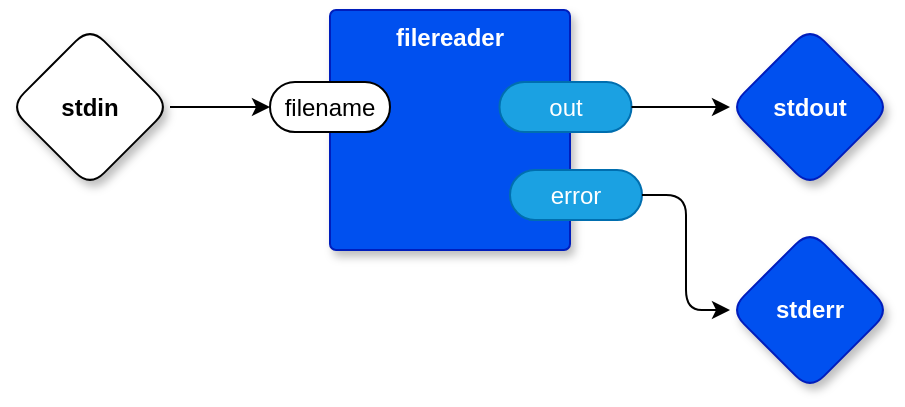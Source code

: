 <mxfile version="14.6.13" type="device" pages="2"><diagram id="hQkH6iNmLrUX8kqYerPd" name="main"><mxGraphModel dx="939" dy="646" grid="1" gridSize="10" guides="1" tooltips="1" connect="1" arrows="1" fold="1" page="1" pageScale="1" pageWidth="1100" pageHeight="850" math="0" shadow="0"><root><mxCell id="0"/><mxCell id="1" parent="0"/><mxCell id="9CAPll6CMLQ-TWxHEpie-25" value="filereader" style="rounded=1;whiteSpace=wrap;html=1;sketch=0;container=1;recursiveResize=0;verticalAlign=top;arcSize=6;fontStyle=1;autosize=0;points=[];absoluteArcSize=1;shadow=1;strokeColor=#001DBC;fillColor=#0050ef;fontColor=#ffffff;" vertex="1" parent="1"><mxGeometry x="310" y="230" width="120" height="120" as="geometry"><mxRectangle x="-98" y="-1230" width="99" height="26" as="alternateBounds"/></mxGeometry></mxCell><mxCell id="9CAPll6CMLQ-TWxHEpie-26" value="filename" style="rounded=1;whiteSpace=wrap;html=1;sketch=0;points=[[0,0.5,0,0,0],[1,0.5,0,0,0]];arcSize=50;" vertex="1" parent="9CAPll6CMLQ-TWxHEpie-25"><mxGeometry x="-30" y="36" width="60" height="25" as="geometry"/></mxCell><mxCell id="9CAPll6CMLQ-TWxHEpie-27" value="out" style="rounded=1;whiteSpace=wrap;html=1;sketch=0;points=[[0,0.5,0,0,0],[1,0.5,0,0,0]];fillColor=#1ba1e2;fontColor=#ffffff;strokeColor=#006EAF;arcSize=50;" vertex="1" parent="9CAPll6CMLQ-TWxHEpie-25"><mxGeometry x="84.75" y="36" width="66" height="25" as="geometry"/></mxCell><mxCell id="36xr76pOsdS0RwauJVBx-1" value="error" style="rounded=1;whiteSpace=wrap;html=1;sketch=0;points=[[0,0.5,0,0,0],[1,0.5,0,0,0]];fillColor=#1ba1e2;fontColor=#ffffff;strokeColor=#006EAF;arcSize=50;" vertex="1" parent="9CAPll6CMLQ-TWxHEpie-25"><mxGeometry x="90" y="80" width="66" height="25" as="geometry"/></mxCell><mxCell id="POBpZCBVLVRoi37GoHSu-5" style="edgeStyle=orthogonalEdgeStyle;rounded=1;orthogonalLoop=1;jettySize=auto;html=1;entryX=0;entryY=0.5;entryDx=0;entryDy=0;entryPerimeter=0;" edge="1" parent="1" source="POBpZCBVLVRoi37GoHSu-3" target="9CAPll6CMLQ-TWxHEpie-26"><mxGeometry relative="1" as="geometry"/></mxCell><mxCell id="POBpZCBVLVRoi37GoHSu-3" value="stdin" style="rhombus;whiteSpace=wrap;html=1;rounded=1;fontStyle=1;glass=0;sketch=0;fontSize=12;points=[[0,0.5,0,0,0],[0.5,0,0,0,0],[0.5,1,0,0,0],[1,0.5,0,0,0]];shadow=1;" vertex="1" parent="1"><mxGeometry x="150" y="238.5" width="80" height="80" as="geometry"/></mxCell><mxCell id="POBpZCBVLVRoi37GoHSu-4" value="stdout" style="rhombus;whiteSpace=wrap;html=1;rounded=1;fillColor=#0050ef;fontColor=#ffffff;strokeColor=#001DBC;fontStyle=1;glass=0;sketch=0;fontSize=12;points=[[0,0.5,0,0,0],[0.5,0,0,0,0],[0.5,1,0,0,0],[1,0.5,0,0,0]];shadow=1;" vertex="1" parent="1"><mxGeometry x="510" y="238.5" width="80" height="80" as="geometry"/></mxCell><mxCell id="POBpZCBVLVRoi37GoHSu-6" style="edgeStyle=orthogonalEdgeStyle;rounded=1;orthogonalLoop=1;jettySize=auto;html=1;" edge="1" parent="1" source="9CAPll6CMLQ-TWxHEpie-27" target="POBpZCBVLVRoi37GoHSu-4"><mxGeometry relative="1" as="geometry"/></mxCell><mxCell id="36xr76pOsdS0RwauJVBx-3" value="stderr" style="rhombus;whiteSpace=wrap;html=1;rounded=1;fillColor=#0050ef;fontColor=#ffffff;strokeColor=#001DBC;fontStyle=1;glass=0;sketch=0;fontSize=12;points=[[0,0.5,0,0,0],[0.5,0,0,0,0],[0.5,1,0,0,0],[1,0.5,0,0,0]];shadow=1;" vertex="1" parent="1"><mxGeometry x="510" y="340" width="80" height="80" as="geometry"/></mxCell><mxCell id="36xr76pOsdS0RwauJVBx-4" style="edgeStyle=orthogonalEdgeStyle;rounded=1;orthogonalLoop=1;jettySize=auto;html=1;exitX=1;exitY=0.5;exitDx=0;exitDy=0;exitPerimeter=0;entryX=0;entryY=0.5;entryDx=0;entryDy=0;entryPerimeter=0;" edge="1" parent="1" source="36xr76pOsdS0RwauJVBx-1" target="36xr76pOsdS0RwauJVBx-3"><mxGeometry relative="1" as="geometry"/></mxCell></root></mxGraphModel></diagram><diagram name="composesingleessay" id="y_4HbNf1lc361_h89RjT"><mxGraphModel dx="2039" dy="646" grid="1" gridSize="10" guides="1" tooltips="1" connect="1" arrows="1" fold="1" page="1" pageScale="1" pageWidth="1100" pageHeight="850" math="0" shadow="0"><root><mxCell id="-aVa_Tyi7fLDhjpUxRCq-0"/><mxCell id="-aVa_Tyi7fLDhjpUxRCq-1" parent="-aVa_Tyi7fLDhjpUxRCq-0"/><mxCell id="-aVa_Tyi7fLDhjpUxRCq-2" value="byteconcatenator" style="rounded=1;whiteSpace=wrap;html=1;sketch=0;container=1;recursiveResize=0;verticalAlign=top;arcSize=6;fontStyle=1;autosize=0;points=[];absoluteArcSize=1;shadow=1;strokeColor=#001DBC;fillColor=#0050ef;fontColor=#ffffff;" vertex="1" parent="-aVa_Tyi7fLDhjpUxRCq-1"><mxGeometry x="400" y="160" width="137" height="177" as="geometry"><mxRectangle x="-98" y="-1230" width="99" height="26" as="alternateBounds"/></mxGeometry></mxCell><mxCell id="-aVa_Tyi7fLDhjpUxRCq-3" value="front" style="rounded=1;whiteSpace=wrap;html=1;sketch=0;points=[[0,0.5,0,0,0],[1,0.5,0,0,0]];arcSize=50;" vertex="1" parent="-aVa_Tyi7fLDhjpUxRCq-2"><mxGeometry x="-16.75" y="36" width="66" height="25" as="geometry"/></mxCell><mxCell id="-aVa_Tyi7fLDhjpUxRCq-4" value="jekyll" style="rounded=1;whiteSpace=wrap;html=1;sketch=0;points=[[0,0.5,0,0,0],[1,0.5,0,0,0]];fillColor=#1ba1e2;fontColor=#ffffff;strokeColor=#006EAF;arcSize=50;" vertex="1" parent="-aVa_Tyi7fLDhjpUxRCq-2"><mxGeometry x="84.75" y="36" width="66" height="25" as="geometry"/></mxCell><mxCell id="-aVa_Tyi7fLDhjpUxRCq-5" value="markdown" style="rounded=1;whiteSpace=wrap;html=1;sketch=0;points=[[0,0.5,0,0,0],[1,0.5,0,0,0]];arcSize=50;" vertex="1" parent="-aVa_Tyi7fLDhjpUxRCq-2"><mxGeometry x="-16.75" y="82.5" width="66" height="25" as="geometry"/></mxCell><mxCell id="-aVa_Tyi7fLDhjpUxRCq-6" value="back" style="rounded=1;whiteSpace=wrap;html=1;sketch=0;points=[[0,0.5,0,0,0],[1,0.5,0,0,0]];arcSize=50;" vertex="1" parent="-aVa_Tyi7fLDhjpUxRCq-2"><mxGeometry x="-16.75" y="129" width="66" height="25" as="geometry"/></mxCell><mxCell id="-aVa_Tyi7fLDhjpUxRCq-7" value="filereader" style="rounded=1;whiteSpace=wrap;html=1;sketch=0;container=1;recursiveResize=0;verticalAlign=top;arcSize=6;fontStyle=1;autosize=0;points=[];absoluteArcSize=1;shadow=1;strokeColor=#001DBC;fillColor=#0050ef;fontColor=#ffffff;" vertex="1" parent="-aVa_Tyi7fLDhjpUxRCq-1"><mxGeometry x="116.75" y="120" width="134" height="87" as="geometry"><mxRectangle x="-98" y="-1230" width="99" height="26" as="alternateBounds"/></mxGeometry></mxCell><mxCell id="-aVa_Tyi7fLDhjpUxRCq-8" value="filename" style="rounded=1;whiteSpace=wrap;html=1;sketch=0;points=[[0,0.5,0,0,0],[1,0.5,0,0,0]];arcSize=50;" vertex="1" parent="-aVa_Tyi7fLDhjpUxRCq-7"><mxGeometry x="-16.75" y="36" width="66" height="25" as="geometry"/></mxCell><mxCell id="-aVa_Tyi7fLDhjpUxRCq-9" value="out" style="rounded=1;whiteSpace=wrap;html=1;sketch=0;points=[[0,0.5,0,0,0],[1,0.5,0,0,0]];fillColor=#1ba1e2;fontColor=#ffffff;strokeColor=#006EAF;arcSize=50;" vertex="1" parent="-aVa_Tyi7fLDhjpUxRCq-7"><mxGeometry x="84.75" y="36" width="66" height="25" as="geometry"/></mxCell><mxCell id="-aVa_Tyi7fLDhjpUxRCq-10" value="filereader" style="rounded=1;whiteSpace=wrap;html=1;sketch=0;container=1;recursiveResize=0;verticalAlign=top;arcSize=6;fontStyle=1;autosize=0;points=[];absoluteArcSize=1;shadow=1;strokeColor=#001DBC;fillColor=#0050ef;fontColor=#ffffff;" vertex="1" parent="-aVa_Tyi7fLDhjpUxRCq-1"><mxGeometry x="116.75" y="230" width="134" height="87" as="geometry"><mxRectangle x="-98" y="-1230" width="99" height="26" as="alternateBounds"/></mxGeometry></mxCell><mxCell id="-aVa_Tyi7fLDhjpUxRCq-11" value="filename" style="rounded=1;whiteSpace=wrap;html=1;sketch=0;points=[[0,0.5,0,0,0],[1,0.5,0,0,0]];arcSize=50;" vertex="1" parent="-aVa_Tyi7fLDhjpUxRCq-10"><mxGeometry x="-16.75" y="36" width="66" height="25" as="geometry"/></mxCell><mxCell id="-aVa_Tyi7fLDhjpUxRCq-12" value="out" style="rounded=1;whiteSpace=wrap;html=1;sketch=0;points=[[0,0.5,0,0,0],[1,0.5,0,0,0]];fillColor=#1ba1e2;fontColor=#ffffff;strokeColor=#006EAF;arcSize=50;" vertex="1" parent="-aVa_Tyi7fLDhjpUxRCq-10"><mxGeometry x="84.75" y="36" width="66" height="25" as="geometry"/></mxCell><mxCell id="-aVa_Tyi7fLDhjpUxRCq-13" value="filereader" style="rounded=1;whiteSpace=wrap;html=1;sketch=0;container=1;recursiveResize=0;verticalAlign=top;arcSize=6;fontStyle=1;autosize=0;points=[];absoluteArcSize=1;shadow=1;strokeColor=#001DBC;fillColor=#0050ef;fontColor=#ffffff;" vertex="1" parent="-aVa_Tyi7fLDhjpUxRCq-1"><mxGeometry x="116.75" y="340" width="134" height="87" as="geometry"><mxRectangle x="-98" y="-1230" width="99" height="26" as="alternateBounds"/></mxGeometry></mxCell><mxCell id="-aVa_Tyi7fLDhjpUxRCq-14" value="filename" style="rounded=1;whiteSpace=wrap;html=1;sketch=0;points=[[0,0.5,0,0,0],[1,0.5,0,0,0]];arcSize=50;" vertex="1" parent="-aVa_Tyi7fLDhjpUxRCq-13"><mxGeometry x="-16.75" y="36" width="66" height="25" as="geometry"/></mxCell><mxCell id="-aVa_Tyi7fLDhjpUxRCq-15" value="out" style="rounded=1;whiteSpace=wrap;html=1;sketch=0;points=[[0,0.5,0,0,0],[1,0.5,0,0,0]];fillColor=#1ba1e2;fontColor=#ffffff;strokeColor=#006EAF;arcSize=50;" vertex="1" parent="-aVa_Tyi7fLDhjpUxRCq-13"><mxGeometry x="84.75" y="36" width="66" height="25" as="geometry"/></mxCell><mxCell id="-aVa_Tyi7fLDhjpUxRCq-16" style="edgeStyle=orthogonalEdgeStyle;rounded=1;orthogonalLoop=1;jettySize=auto;html=1;entryX=0;entryY=0.5;entryDx=0;entryDy=0;entryPerimeter=0;" edge="1" parent="-aVa_Tyi7fLDhjpUxRCq-1" source="-aVa_Tyi7fLDhjpUxRCq-9" target="-aVa_Tyi7fLDhjpUxRCq-3"><mxGeometry relative="1" as="geometry"/></mxCell><mxCell id="-aVa_Tyi7fLDhjpUxRCq-17" style="edgeStyle=orthogonalEdgeStyle;rounded=1;orthogonalLoop=1;jettySize=auto;html=1;exitX=1;exitY=0.5;exitDx=0;exitDy=0;exitPerimeter=0;entryX=0;entryY=0.5;entryDx=0;entryDy=0;entryPerimeter=0;" edge="1" parent="-aVa_Tyi7fLDhjpUxRCq-1" source="-aVa_Tyi7fLDhjpUxRCq-12" target="-aVa_Tyi7fLDhjpUxRCq-5"><mxGeometry relative="1" as="geometry"/></mxCell><mxCell id="-aVa_Tyi7fLDhjpUxRCq-18" style="edgeStyle=orthogonalEdgeStyle;rounded=1;orthogonalLoop=1;jettySize=auto;html=1;exitX=1;exitY=0.5;exitDx=0;exitDy=0;exitPerimeter=0;entryX=0;entryY=0.5;entryDx=0;entryDy=0;entryPerimeter=0;" edge="1" parent="-aVa_Tyi7fLDhjpUxRCq-1" source="-aVa_Tyi7fLDhjpUxRCq-15" target="-aVa_Tyi7fLDhjpUxRCq-6"><mxGeometry relative="1" as="geometry"/></mxCell><mxCell id="-aVa_Tyi7fLDhjpUxRCq-26" style="edgeStyle=orthogonalEdgeStyle;rounded=1;orthogonalLoop=1;jettySize=auto;html=1;entryX=0;entryY=0.5;entryDx=0;entryDy=0;entryPerimeter=0;" edge="1" parent="-aVa_Tyi7fLDhjpUxRCq-1" source="-aVa_Tyi7fLDhjpUxRCq-22" target="-aVa_Tyi7fLDhjpUxRCq-14"><mxGeometry relative="1" as="geometry"/></mxCell><mxCell id="-aVa_Tyi7fLDhjpUxRCq-22" value="&quot;/Users/tarvydas/ps/ghp/back.md&quot;" style="rounded=0;whiteSpace=wrap;html=1;fillColor=#fff2cc;strokeColor=#d6b656;" vertex="1" parent="-aVa_Tyi7fLDhjpUxRCq-1"><mxGeometry x="-200" y="368.5" width="200" height="40" as="geometry"/></mxCell><mxCell id="-aVa_Tyi7fLDhjpUxRCq-25" style="edgeStyle=orthogonalEdgeStyle;rounded=1;orthogonalLoop=1;jettySize=auto;html=1;" edge="1" parent="-aVa_Tyi7fLDhjpUxRCq-1" source="-aVa_Tyi7fLDhjpUxRCq-24" target="-aVa_Tyi7fLDhjpUxRCq-8"><mxGeometry relative="1" as="geometry"/></mxCell><mxCell id="-aVa_Tyi7fLDhjpUxRCq-24" value="&quot;/Users/tarvydas/ps/ghp/front.md&quot;" style="rounded=0;whiteSpace=wrap;html=1;fillColor=#fff2cc;strokeColor=#d6b656;" vertex="1" parent="-aVa_Tyi7fLDhjpUxRCq-1"><mxGeometry x="-200" y="148.5" width="200" height="40" as="geometry"/></mxCell><mxCell id="-aVa_Tyi7fLDhjpUxRCq-29" style="edgeStyle=orthogonalEdgeStyle;rounded=1;orthogonalLoop=1;jettySize=auto;html=1;entryX=0;entryY=0.5;entryDx=0;entryDy=0;entryPerimeter=0;" edge="1" parent="-aVa_Tyi7fLDhjpUxRCq-1" source="-aVa_Tyi7fLDhjpUxRCq-27" target="-aVa_Tyi7fLDhjpUxRCq-11"><mxGeometry relative="1" as="geometry"/></mxCell><mxCell id="-aVa_Tyi7fLDhjpUxRCq-27" value="markdownfilename" style="rhombus;whiteSpace=wrap;html=1;rounded=1;fontStyle=1;glass=0;sketch=0;fontSize=12;points=[[0,0.5,0,0,0],[0.5,0,0,0,0],[0.5,1,0,0,0],[1,0.5,0,0,0]];shadow=1;" vertex="1" parent="-aVa_Tyi7fLDhjpUxRCq-1"><mxGeometry x="-340" y="238.5" width="140" height="80" as="geometry"/></mxCell><mxCell id="-aVa_Tyi7fLDhjpUxRCq-28" value="jekyll" style="rhombus;whiteSpace=wrap;html=1;rounded=1;fillColor=#0050ef;fontColor=#ffffff;strokeColor=#001DBC;fontStyle=1;glass=0;sketch=0;fontSize=12;points=[[0,0.5,0,0,0],[0.5,0,0,0,0],[0.5,1,0,0,0],[1,0.5,0,0,0]];shadow=1;" vertex="1" parent="-aVa_Tyi7fLDhjpUxRCq-1"><mxGeometry x="630" y="168.5" width="80" height="80" as="geometry"/></mxCell><mxCell id="-aVa_Tyi7fLDhjpUxRCq-30" style="edgeStyle=orthogonalEdgeStyle;rounded=1;orthogonalLoop=1;jettySize=auto;html=1;exitX=1;exitY=0.5;exitDx=0;exitDy=0;exitPerimeter=0;entryX=0;entryY=0.5;entryDx=0;entryDy=0;entryPerimeter=0;" edge="1" parent="-aVa_Tyi7fLDhjpUxRCq-1" source="-aVa_Tyi7fLDhjpUxRCq-4" target="-aVa_Tyi7fLDhjpUxRCq-28"><mxGeometry relative="1" as="geometry"/></mxCell></root></mxGraphModel></diagram></mxfile>